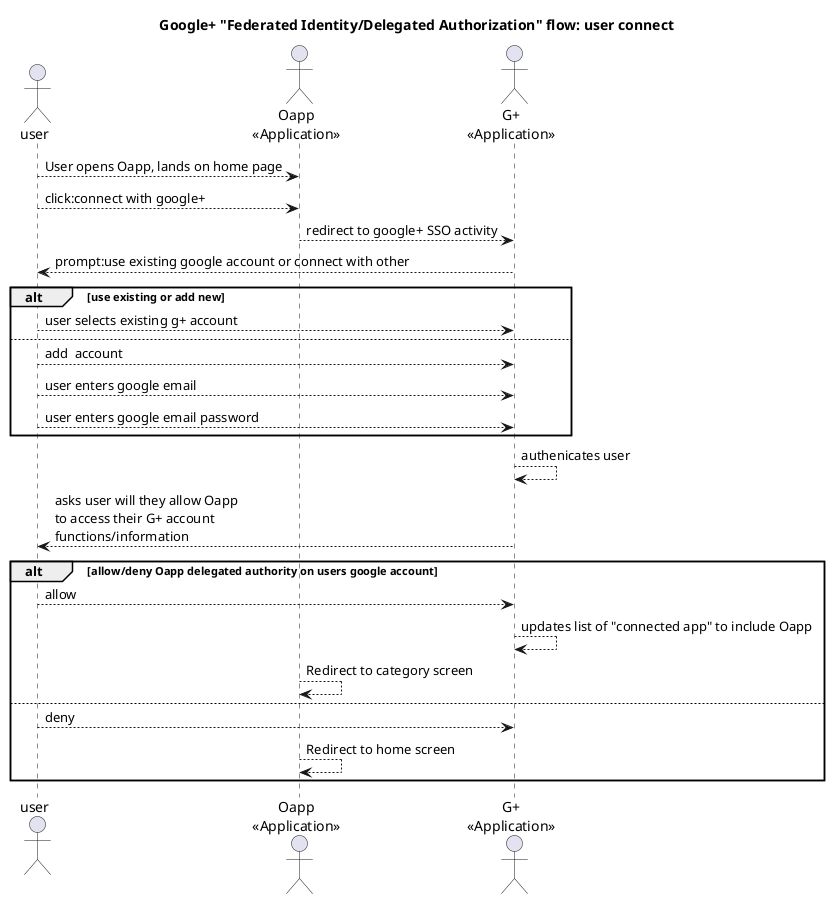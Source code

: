 @startuml
actor user as u
actor "Oapp\n<<Application>>" as Oapp
actor "G+\n<<Application>>" as gPlus

u --> Oapp: User opens Oapp, lands on home page
u --> Oapp: click:connect with google+
Oapp --> gPlus:redirect to google+ SSO activity
gPlus --> u:prompt:use existing google account or connect with other
alt use existing or add new
u --> gPlus: user selects existing g+ account
else
u --> gPlus: add  account
u --> gPlus: user enters google email
u --> gPlus: user enters google email password
end

gPlus --> gPlus: authenicates user
gPlus -->  u: asks user will they allow Oapp \nto access their G+ account \nfunctions/information
alt allow/deny Oapp delegated authority on users google account
u --> gPlus: allow
gPlus --> gPlus: updates list of "connected app" to include Oapp
Oapp --> Oapp: Redirect to category screen
else
u --> gPlus: deny
Oapp --> Oapp: Redirect to home screen
end


title "Google+ "Federated Identity/Delegated Authorization" flow: user connect"

@enduml


